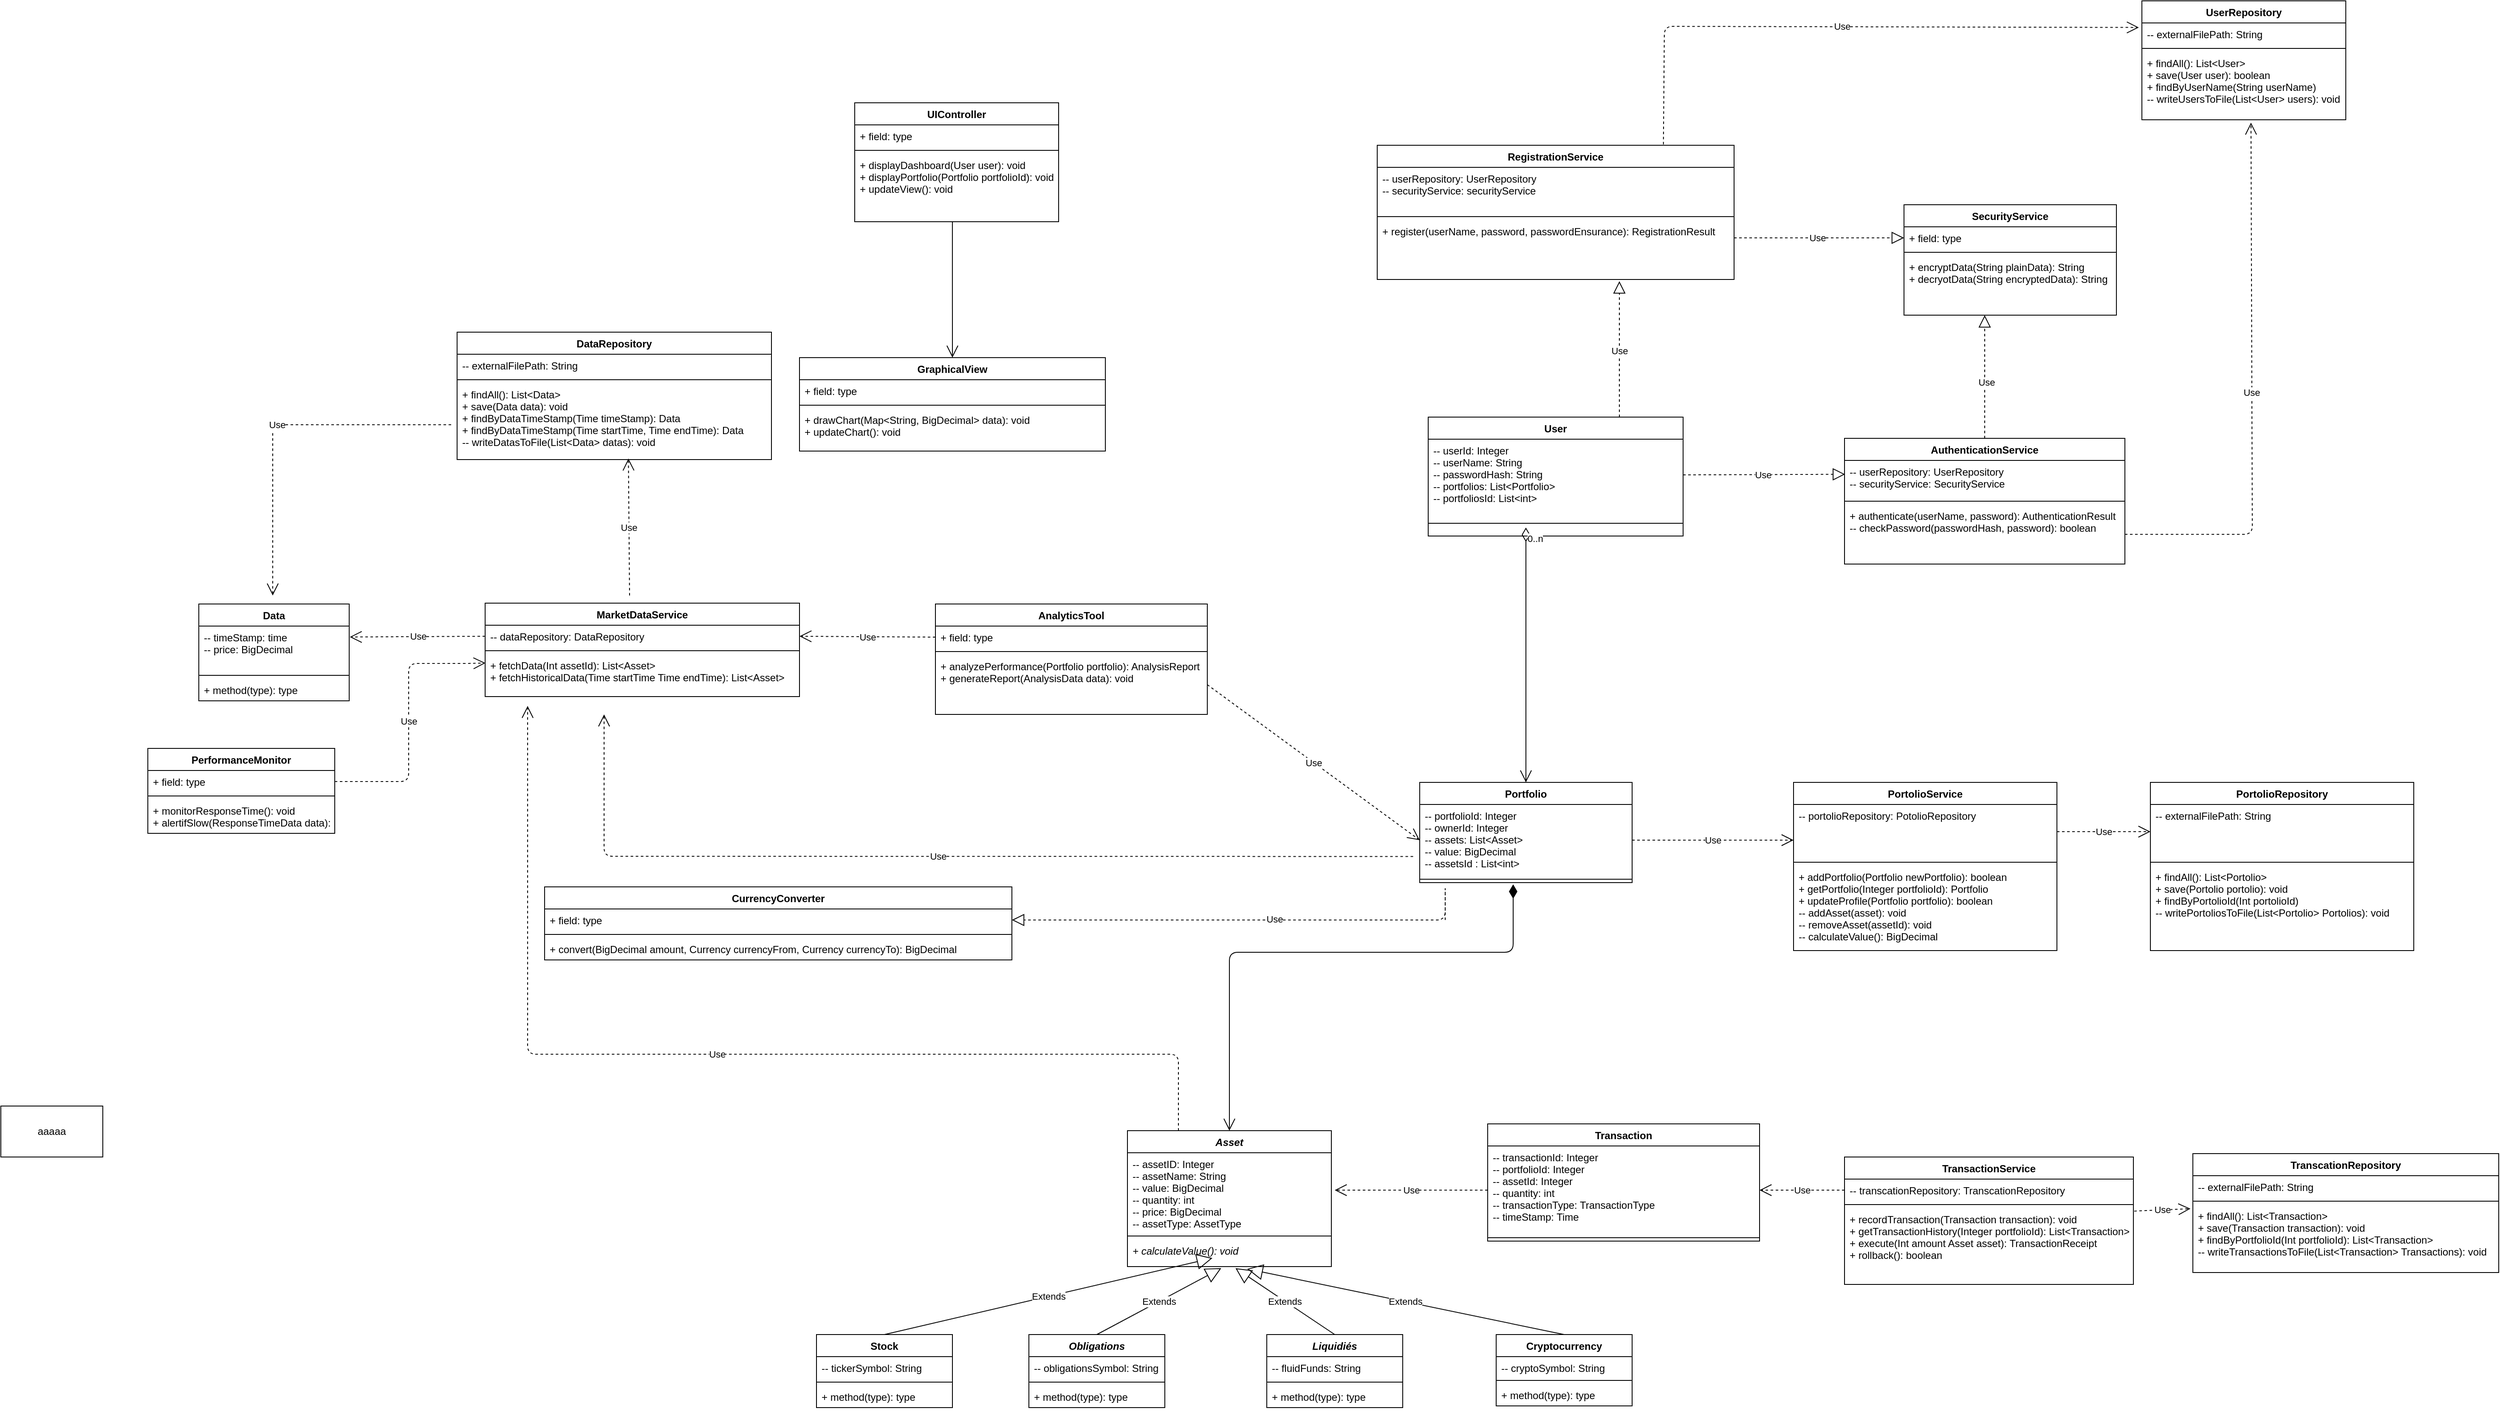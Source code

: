 <mxfile version="22.1.9" type="github">
  <diagram id="XXtBx8HBpYeub70mTe9K" name="第 1 页">
    <mxGraphModel dx="3120" dy="2158" grid="1" gridSize="10" guides="1" tooltips="1" connect="1" arrows="1" fold="1" page="1" pageScale="1" pageWidth="827" pageHeight="1169" math="0" shadow="0">
      <root>
        <mxCell id="0" />
        <mxCell id="1" parent="0" />
        <mxCell id="2" value="Asset" style="swimlane;fontStyle=3;align=center;verticalAlign=top;childLayout=stackLayout;horizontal=1;startSize=26;horizontalStack=0;resizeParent=1;resizeParentMax=0;resizeLast=0;collapsible=1;marginBottom=0;" parent="1" vertex="1">
          <mxGeometry x="106" y="310" width="240" height="160" as="geometry" />
        </mxCell>
        <mxCell id="3" value="-- assetID: Integer&#xa;-- assetName: String&#xa;-- value: BigDecimal&#xa;-- quantity: int&#xa;-- price: BigDecimal&#xa;-- assetType: AssetType" style="text;strokeColor=none;fillColor=none;align=left;verticalAlign=top;spacingLeft=4;spacingRight=4;overflow=hidden;rotatable=0;points=[[0,0.5],[1,0.5]];portConstraint=eastwest;" parent="2" vertex="1">
          <mxGeometry y="26" width="240" height="94" as="geometry" />
        </mxCell>
        <mxCell id="4" value="" style="line;strokeWidth=1;fillColor=none;align=left;verticalAlign=middle;spacingTop=-1;spacingLeft=3;spacingRight=3;rotatable=0;labelPosition=right;points=[];portConstraint=eastwest;strokeColor=inherit;" parent="2" vertex="1">
          <mxGeometry y="120" width="240" height="8" as="geometry" />
        </mxCell>
        <mxCell id="5" value="+ calculateValue(): void&#xa;" style="text;strokeColor=none;fillColor=none;align=left;verticalAlign=top;spacingLeft=4;spacingRight=4;overflow=hidden;rotatable=0;points=[[0,0.5],[1,0.5]];portConstraint=eastwest;fontStyle=2" parent="2" vertex="1">
          <mxGeometry y="128" width="240" height="32" as="geometry" />
        </mxCell>
        <mxCell id="6" value="User" style="swimlane;fontStyle=1;align=center;verticalAlign=top;childLayout=stackLayout;horizontal=1;startSize=26;horizontalStack=0;resizeParent=1;resizeParentMax=0;resizeLast=0;collapsible=1;marginBottom=0;" parent="1" vertex="1">
          <mxGeometry x="460" y="-530" width="300" height="140" as="geometry" />
        </mxCell>
        <mxCell id="7" value="-- userId: Integer&#xa;-- userName: String&#xa;-- passwordHash: String&#xa;-- portfolios: List&lt;Portfolio&gt;&#xa;-- portfoliosId: List&lt;int&gt;" style="text;strokeColor=none;fillColor=none;align=left;verticalAlign=top;spacingLeft=4;spacingRight=4;overflow=hidden;rotatable=0;points=[[0,0.5],[1,0.5]];portConstraint=eastwest;" parent="6" vertex="1">
          <mxGeometry y="26" width="300" height="84" as="geometry" />
        </mxCell>
        <mxCell id="8" value="" style="line;strokeWidth=1;fillColor=none;align=left;verticalAlign=middle;spacingTop=-1;spacingLeft=3;spacingRight=3;rotatable=0;labelPosition=right;points=[];portConstraint=eastwest;strokeColor=inherit;" parent="6" vertex="1">
          <mxGeometry y="110" width="300" height="30" as="geometry" />
        </mxCell>
        <mxCell id="10" value="AuthenticationService" style="swimlane;fontStyle=1;align=center;verticalAlign=top;childLayout=stackLayout;horizontal=1;startSize=26;horizontalStack=0;resizeParent=1;resizeParentMax=0;resizeLast=0;collapsible=1;marginBottom=0;" parent="1" vertex="1">
          <mxGeometry x="950" y="-505" width="330" height="148" as="geometry" />
        </mxCell>
        <mxCell id="11" value="-- userRepository: UserRepository&#xa;-- securityService: SecurityService" style="text;strokeColor=none;fillColor=none;align=left;verticalAlign=top;spacingLeft=4;spacingRight=4;overflow=hidden;rotatable=0;points=[[0,0.5],[1,0.5]];portConstraint=eastwest;" parent="10" vertex="1">
          <mxGeometry y="26" width="330" height="44" as="geometry" />
        </mxCell>
        <mxCell id="12" value="" style="line;strokeWidth=1;fillColor=none;align=left;verticalAlign=middle;spacingTop=-1;spacingLeft=3;spacingRight=3;rotatable=0;labelPosition=right;points=[];portConstraint=eastwest;strokeColor=inherit;" parent="10" vertex="1">
          <mxGeometry y="70" width="330" height="8" as="geometry" />
        </mxCell>
        <mxCell id="13" value="+ authenticate(userName, password): AuthenticationResult&#xa;-- checkPassword(passwordHash, password): boolean" style="text;strokeColor=none;fillColor=none;align=left;verticalAlign=top;spacingLeft=4;spacingRight=4;overflow=hidden;rotatable=0;points=[[0,0.5],[1,0.5]];portConstraint=eastwest;" parent="10" vertex="1">
          <mxGeometry y="78" width="330" height="70" as="geometry" />
        </mxCell>
        <mxCell id="14" value="Portfolio" style="swimlane;fontStyle=1;align=center;verticalAlign=top;childLayout=stackLayout;horizontal=1;startSize=26;horizontalStack=0;resizeParent=1;resizeParentMax=0;resizeLast=0;collapsible=1;marginBottom=0;" parent="1" vertex="1">
          <mxGeometry x="450" y="-100" width="250" height="118" as="geometry" />
        </mxCell>
        <mxCell id="15" value="-- portfolioId: Integer&#xa;-- ownerId: Integer&#xa;-- assets: List&lt;Asset&gt;&#xa;-- value: BigDecimal&#xa;-- assetsId : List&lt;int&gt;" style="text;strokeColor=none;fillColor=none;align=left;verticalAlign=top;spacingLeft=4;spacingRight=4;overflow=hidden;rotatable=0;points=[[0,0.5],[1,0.5]];portConstraint=eastwest;" parent="14" vertex="1">
          <mxGeometry y="26" width="250" height="84" as="geometry" />
        </mxCell>
        <mxCell id="16" value="" style="line;strokeWidth=1;fillColor=none;align=left;verticalAlign=middle;spacingTop=-1;spacingLeft=3;spacingRight=3;rotatable=0;labelPosition=right;points=[];portConstraint=eastwest;strokeColor=inherit;" parent="14" vertex="1">
          <mxGeometry y="110" width="250" height="8" as="geometry" />
        </mxCell>
        <mxCell id="26" value="DataRepository" style="swimlane;fontStyle=1;align=center;verticalAlign=top;childLayout=stackLayout;horizontal=1;startSize=26;horizontalStack=0;resizeParent=1;resizeParentMax=0;resizeLast=0;collapsible=1;marginBottom=0;" parent="1" vertex="1">
          <mxGeometry x="-683" y="-630" width="370" height="150" as="geometry" />
        </mxCell>
        <mxCell id="27" value="-- externalFilePath: String" style="text;strokeColor=none;fillColor=none;align=left;verticalAlign=top;spacingLeft=4;spacingRight=4;overflow=hidden;rotatable=0;points=[[0,0.5],[1,0.5]];portConstraint=eastwest;" parent="26" vertex="1">
          <mxGeometry y="26" width="370" height="26" as="geometry" />
        </mxCell>
        <mxCell id="28" value="" style="line;strokeWidth=1;fillColor=none;align=left;verticalAlign=middle;spacingTop=-1;spacingLeft=3;spacingRight=3;rotatable=0;labelPosition=right;points=[];portConstraint=eastwest;strokeColor=inherit;" parent="26" vertex="1">
          <mxGeometry y="52" width="370" height="8" as="geometry" />
        </mxCell>
        <mxCell id="29" value="+ findAll(): List&lt;Data&gt;&#xa;+ save(Data data): void&#xa;+ findByDataTimeStamp(Time timeStamp): Data&#xa;+ findByDataTimeStamp(Time startTime, Time endTime): Data&#xa;-- writeDatasToFile(List&lt;Data&gt; datas): void" style="text;strokeColor=none;fillColor=none;align=left;verticalAlign=top;spacingLeft=4;spacingRight=4;overflow=hidden;rotatable=0;points=[[0,0.5],[1,0.5]];portConstraint=eastwest;" parent="26" vertex="1">
          <mxGeometry y="60" width="370" height="90" as="geometry" />
        </mxCell>
        <mxCell id="30" value="UIController" style="swimlane;fontStyle=1;align=center;verticalAlign=top;childLayout=stackLayout;horizontal=1;startSize=26;horizontalStack=0;resizeParent=1;resizeParentMax=0;resizeLast=0;collapsible=1;marginBottom=0;" parent="1" vertex="1">
          <mxGeometry x="-215" y="-900" width="240" height="140" as="geometry" />
        </mxCell>
        <mxCell id="31" value="+ field: type" style="text;strokeColor=none;fillColor=none;align=left;verticalAlign=top;spacingLeft=4;spacingRight=4;overflow=hidden;rotatable=0;points=[[0,0.5],[1,0.5]];portConstraint=eastwest;" parent="30" vertex="1">
          <mxGeometry y="26" width="240" height="26" as="geometry" />
        </mxCell>
        <mxCell id="32" value="" style="line;strokeWidth=1;fillColor=none;align=left;verticalAlign=middle;spacingTop=-1;spacingLeft=3;spacingRight=3;rotatable=0;labelPosition=right;points=[];portConstraint=eastwest;strokeColor=inherit;" parent="30" vertex="1">
          <mxGeometry y="52" width="240" height="8" as="geometry" />
        </mxCell>
        <mxCell id="33" value="+ displayDashboard(User user): void&#xa;+ displayPortfolio(Portfolio portfolioId): void&#xa;+ updateView(): void&#xa;&#xa;" style="text;strokeColor=none;fillColor=none;align=left;verticalAlign=top;spacingLeft=4;spacingRight=4;overflow=hidden;rotatable=0;points=[[0,0.5],[1,0.5]];portConstraint=eastwest;" parent="30" vertex="1">
          <mxGeometry y="60" width="240" height="80" as="geometry" />
        </mxCell>
        <mxCell id="34" value="GraphicalView" style="swimlane;fontStyle=1;align=center;verticalAlign=top;childLayout=stackLayout;horizontal=1;startSize=26;horizontalStack=0;resizeParent=1;resizeParentMax=0;resizeLast=0;collapsible=1;marginBottom=0;" parent="1" vertex="1">
          <mxGeometry x="-280" y="-600" width="360" height="110" as="geometry" />
        </mxCell>
        <mxCell id="35" value="+ field: type" style="text;strokeColor=none;fillColor=none;align=left;verticalAlign=top;spacingLeft=4;spacingRight=4;overflow=hidden;rotatable=0;points=[[0,0.5],[1,0.5]];portConstraint=eastwest;" parent="34" vertex="1">
          <mxGeometry y="26" width="360" height="26" as="geometry" />
        </mxCell>
        <mxCell id="36" value="" style="line;strokeWidth=1;fillColor=none;align=left;verticalAlign=middle;spacingTop=-1;spacingLeft=3;spacingRight=3;rotatable=0;labelPosition=right;points=[];portConstraint=eastwest;strokeColor=inherit;" parent="34" vertex="1">
          <mxGeometry y="52" width="360" height="8" as="geometry" />
        </mxCell>
        <mxCell id="37" value="+ drawChart(Map&lt;String, BigDecimal&gt; data): void&#xa;+ updateChart(): void" style="text;strokeColor=none;fillColor=none;align=left;verticalAlign=top;spacingLeft=4;spacingRight=4;overflow=hidden;rotatable=0;points=[[0,0.5],[1,0.5]];portConstraint=eastwest;" parent="34" vertex="1">
          <mxGeometry y="60" width="360" height="50" as="geometry" />
        </mxCell>
        <mxCell id="38" value="PerformanceMonitor" style="swimlane;fontStyle=1;align=center;verticalAlign=top;childLayout=stackLayout;horizontal=1;startSize=26;horizontalStack=0;resizeParent=1;resizeParentMax=0;resizeLast=0;collapsible=1;marginBottom=0;" parent="1" vertex="1">
          <mxGeometry x="-1047" y="-140" width="220" height="100" as="geometry" />
        </mxCell>
        <mxCell id="39" value="+ field: type" style="text;strokeColor=none;fillColor=none;align=left;verticalAlign=top;spacingLeft=4;spacingRight=4;overflow=hidden;rotatable=0;points=[[0,0.5],[1,0.5]];portConstraint=eastwest;" parent="38" vertex="1">
          <mxGeometry y="26" width="220" height="26" as="geometry" />
        </mxCell>
        <mxCell id="40" value="" style="line;strokeWidth=1;fillColor=none;align=left;verticalAlign=middle;spacingTop=-1;spacingLeft=3;spacingRight=3;rotatable=0;labelPosition=right;points=[];portConstraint=eastwest;strokeColor=inherit;" parent="38" vertex="1">
          <mxGeometry y="52" width="220" height="8" as="geometry" />
        </mxCell>
        <mxCell id="41" value="+ monitorResponseTime(): void&#xa;+ alertifSlow(ResponseTimeData data): void" style="text;strokeColor=none;fillColor=none;align=left;verticalAlign=top;spacingLeft=4;spacingRight=4;overflow=hidden;rotatable=0;points=[[0,0.5],[1,0.5]];portConstraint=eastwest;" parent="38" vertex="1">
          <mxGeometry y="60" width="220" height="40" as="geometry" />
        </mxCell>
        <mxCell id="46" value="AnalyticsTool" style="swimlane;fontStyle=1;align=center;verticalAlign=top;childLayout=stackLayout;horizontal=1;startSize=26;horizontalStack=0;resizeParent=1;resizeParentMax=0;resizeLast=0;collapsible=1;marginBottom=0;" parent="1" vertex="1">
          <mxGeometry x="-120" y="-310" width="320" height="130" as="geometry" />
        </mxCell>
        <mxCell id="47" value="+ field: type" style="text;strokeColor=none;fillColor=none;align=left;verticalAlign=top;spacingLeft=4;spacingRight=4;overflow=hidden;rotatable=0;points=[[0,0.5],[1,0.5]];portConstraint=eastwest;" parent="46" vertex="1">
          <mxGeometry y="26" width="320" height="26" as="geometry" />
        </mxCell>
        <mxCell id="48" value="" style="line;strokeWidth=1;fillColor=none;align=left;verticalAlign=middle;spacingTop=-1;spacingLeft=3;spacingRight=3;rotatable=0;labelPosition=right;points=[];portConstraint=eastwest;strokeColor=inherit;" parent="46" vertex="1">
          <mxGeometry y="52" width="320" height="8" as="geometry" />
        </mxCell>
        <mxCell id="49" value="+ analyzePerformance(Portfolio portfolio): AnalysisReport&#xa;+ generateReport(AnalysisData data): void" style="text;strokeColor=none;fillColor=none;align=left;verticalAlign=top;spacingLeft=4;spacingRight=4;overflow=hidden;rotatable=0;points=[[0,0.5],[1,0.5]];portConstraint=eastwest;" parent="46" vertex="1">
          <mxGeometry y="60" width="320" height="70" as="geometry" />
        </mxCell>
        <mxCell id="50" value="Transaction" style="swimlane;fontStyle=1;align=center;verticalAlign=top;childLayout=stackLayout;horizontal=1;startSize=26;horizontalStack=0;resizeParent=1;resizeParentMax=0;resizeLast=0;collapsible=1;marginBottom=0;" parent="1" vertex="1">
          <mxGeometry x="530" y="302" width="320" height="138" as="geometry" />
        </mxCell>
        <mxCell id="51" value="-- transactionId: Integer&#xa;-- portfolioId: Integer&#xa;-- assetId: Integer&#xa;-- quantity: int&#xa;-- transactionType: TransactionType&#xa;-- timeStamp: Time" style="text;strokeColor=none;fillColor=none;align=left;verticalAlign=top;spacingLeft=4;spacingRight=4;overflow=hidden;rotatable=0;points=[[0,0.5],[1,0.5]];portConstraint=eastwest;" parent="50" vertex="1">
          <mxGeometry y="26" width="320" height="104" as="geometry" />
        </mxCell>
        <mxCell id="52" value="" style="line;strokeWidth=1;fillColor=none;align=left;verticalAlign=middle;spacingTop=-1;spacingLeft=3;spacingRight=3;rotatable=0;labelPosition=right;points=[];portConstraint=eastwest;strokeColor=inherit;" parent="50" vertex="1">
          <mxGeometry y="130" width="320" height="8" as="geometry" />
        </mxCell>
        <mxCell id="54" value="TransactionService" style="swimlane;fontStyle=1;align=center;verticalAlign=top;childLayout=stackLayout;horizontal=1;startSize=26;horizontalStack=0;resizeParent=1;resizeParentMax=0;resizeLast=0;collapsible=1;marginBottom=0;" parent="1" vertex="1">
          <mxGeometry x="950" y="341" width="340" height="150" as="geometry" />
        </mxCell>
        <mxCell id="55" value="-- transcationRepository: TranscationRepository" style="text;strokeColor=none;fillColor=none;align=left;verticalAlign=top;spacingLeft=4;spacingRight=4;overflow=hidden;rotatable=0;points=[[0,0.5],[1,0.5]];portConstraint=eastwest;" parent="54" vertex="1">
          <mxGeometry y="26" width="340" height="26" as="geometry" />
        </mxCell>
        <mxCell id="56" value="" style="line;strokeWidth=1;fillColor=none;align=left;verticalAlign=middle;spacingTop=-1;spacingLeft=3;spacingRight=3;rotatable=0;labelPosition=right;points=[];portConstraint=eastwest;strokeColor=inherit;" parent="54" vertex="1">
          <mxGeometry y="52" width="340" height="8" as="geometry" />
        </mxCell>
        <mxCell id="57" value="+ recordTransaction(Transaction transaction): void&#xa;+ getTransactionHistory(Integer portfolioId): List&lt;Transaction&gt;&#xa;+ execute(Int amount Asset asset): TransactionReceipt&#xa;+ rollback(): boolean" style="text;strokeColor=none;fillColor=none;align=left;verticalAlign=top;spacingLeft=4;spacingRight=4;overflow=hidden;rotatable=0;points=[[0,0.5],[1,0.5]];portConstraint=eastwest;" parent="54" vertex="1">
          <mxGeometry y="60" width="340" height="90" as="geometry" />
        </mxCell>
        <mxCell id="58" value="CurrencyConverter" style="swimlane;fontStyle=1;align=center;verticalAlign=top;childLayout=stackLayout;horizontal=1;startSize=26;horizontalStack=0;resizeParent=1;resizeParentMax=0;resizeLast=0;collapsible=1;marginBottom=0;" parent="1" vertex="1">
          <mxGeometry x="-580" y="23" width="550" height="86" as="geometry" />
        </mxCell>
        <mxCell id="59" value="+ field: type" style="text;strokeColor=none;fillColor=none;align=left;verticalAlign=top;spacingLeft=4;spacingRight=4;overflow=hidden;rotatable=0;points=[[0,0.5],[1,0.5]];portConstraint=eastwest;" parent="58" vertex="1">
          <mxGeometry y="26" width="550" height="26" as="geometry" />
        </mxCell>
        <mxCell id="60" value="" style="line;strokeWidth=1;fillColor=none;align=left;verticalAlign=middle;spacingTop=-1;spacingLeft=3;spacingRight=3;rotatable=0;labelPosition=right;points=[];portConstraint=eastwest;strokeColor=inherit;" parent="58" vertex="1">
          <mxGeometry y="52" width="550" height="8" as="geometry" />
        </mxCell>
        <mxCell id="61" value="+ convert(BigDecimal amount, Currency currencyFrom, Currency currencyTo): BigDecimal" style="text;strokeColor=none;fillColor=none;align=left;verticalAlign=top;spacingLeft=4;spacingRight=4;overflow=hidden;rotatable=0;points=[[0,0.5],[1,0.5]];portConstraint=eastwest;" parent="58" vertex="1">
          <mxGeometry y="60" width="550" height="26" as="geometry" />
        </mxCell>
        <mxCell id="63" value="Stock" style="swimlane;fontStyle=1;align=center;verticalAlign=top;childLayout=stackLayout;horizontal=1;startSize=26;horizontalStack=0;resizeParent=1;resizeParentMax=0;resizeLast=0;collapsible=1;marginBottom=0;" parent="1" vertex="1">
          <mxGeometry x="-260" y="550" width="160" height="86" as="geometry" />
        </mxCell>
        <mxCell id="64" value="-- tickerSymbol: String" style="text;strokeColor=none;fillColor=none;align=left;verticalAlign=top;spacingLeft=4;spacingRight=4;overflow=hidden;rotatable=0;points=[[0,0.5],[1,0.5]];portConstraint=eastwest;" parent="63" vertex="1">
          <mxGeometry y="26" width="160" height="26" as="geometry" />
        </mxCell>
        <mxCell id="65" value="" style="line;strokeWidth=1;fillColor=none;align=left;verticalAlign=middle;spacingTop=-1;spacingLeft=3;spacingRight=3;rotatable=0;labelPosition=right;points=[];portConstraint=eastwest;strokeColor=inherit;" parent="63" vertex="1">
          <mxGeometry y="52" width="160" height="8" as="geometry" />
        </mxCell>
        <mxCell id="66" value="+ method(type): type" style="text;strokeColor=none;fillColor=none;align=left;verticalAlign=top;spacingLeft=4;spacingRight=4;overflow=hidden;rotatable=0;points=[[0,0.5],[1,0.5]];portConstraint=eastwest;" parent="63" vertex="1">
          <mxGeometry y="60" width="160" height="26" as="geometry" />
        </mxCell>
        <mxCell id="68" value="Cryptocurrency" style="swimlane;fontStyle=1;align=center;verticalAlign=top;childLayout=stackLayout;horizontal=1;startSize=26;horizontalStack=0;resizeParent=1;resizeParentMax=0;resizeLast=0;collapsible=1;marginBottom=0;" parent="1" vertex="1">
          <mxGeometry x="540" y="550" width="160" height="84" as="geometry" />
        </mxCell>
        <mxCell id="69" value="-- cryptoSymbol: String" style="text;strokeColor=none;fillColor=none;align=left;verticalAlign=top;spacingLeft=4;spacingRight=4;overflow=hidden;rotatable=0;points=[[0,0.5],[1,0.5]];portConstraint=eastwest;" parent="68" vertex="1">
          <mxGeometry y="26" width="160" height="24" as="geometry" />
        </mxCell>
        <mxCell id="70" value="" style="line;strokeWidth=1;fillColor=none;align=left;verticalAlign=middle;spacingTop=-1;spacingLeft=3;spacingRight=3;rotatable=0;labelPosition=right;points=[];portConstraint=eastwest;strokeColor=inherit;" parent="68" vertex="1">
          <mxGeometry y="50" width="160" height="8" as="geometry" />
        </mxCell>
        <mxCell id="71" value="+ method(type): type" style="text;strokeColor=none;fillColor=none;align=left;verticalAlign=top;spacingLeft=4;spacingRight=4;overflow=hidden;rotatable=0;points=[[0,0.5],[1,0.5]];portConstraint=eastwest;" parent="68" vertex="1">
          <mxGeometry y="58" width="160" height="26" as="geometry" />
        </mxCell>
        <mxCell id="73" value="MarketDataService" style="swimlane;fontStyle=1;align=center;verticalAlign=top;childLayout=stackLayout;horizontal=1;startSize=26;horizontalStack=0;resizeParent=1;resizeParentMax=0;resizeLast=0;collapsible=1;marginBottom=0;" parent="1" vertex="1">
          <mxGeometry x="-650" y="-311" width="370" height="110" as="geometry" />
        </mxCell>
        <mxCell id="74" value="-- dataRepository: DataRepository" style="text;strokeColor=none;fillColor=none;align=left;verticalAlign=top;spacingLeft=4;spacingRight=4;overflow=hidden;rotatable=0;points=[[0,0.5],[1,0.5]];portConstraint=eastwest;" parent="73" vertex="1">
          <mxGeometry y="26" width="370" height="26" as="geometry" />
        </mxCell>
        <mxCell id="75" value="" style="line;strokeWidth=1;fillColor=none;align=left;verticalAlign=middle;spacingTop=-1;spacingLeft=3;spacingRight=3;rotatable=0;labelPosition=right;points=[];portConstraint=eastwest;strokeColor=inherit;" parent="73" vertex="1">
          <mxGeometry y="52" width="370" height="8" as="geometry" />
        </mxCell>
        <mxCell id="76" value="+ fetchData(Int assetId): List&lt;Asset&gt;&#xa;+ fetchHistoricalData(Time startTime Time endTime): List&lt;Asset&gt;" style="text;strokeColor=none;fillColor=none;align=left;verticalAlign=top;spacingLeft=4;spacingRight=4;overflow=hidden;rotatable=0;points=[[0,0.5],[1,0.5]];portConstraint=eastwest;" parent="73" vertex="1">
          <mxGeometry y="60" width="370" height="50" as="geometry" />
        </mxCell>
        <mxCell id="77" value="Extends" style="endArrow=block;endSize=16;endFill=0;html=1;exitX=0.5;exitY=0;exitDx=0;exitDy=0;entryX=0.587;entryY=1.085;entryDx=0;entryDy=0;entryPerimeter=0;" parent="1" source="68" target="5" edge="1">
          <mxGeometry width="160" relative="1" as="geometry">
            <mxPoint x="456" y="480" as="sourcePoint" />
            <mxPoint x="236" y="540" as="targetPoint" />
          </mxGeometry>
        </mxCell>
        <mxCell id="78" value="Extends" style="endArrow=block;endSize=16;endFill=0;html=1;exitX=0.5;exitY=0;exitDx=0;exitDy=0;" parent="1" source="63" edge="1">
          <mxGeometry width="160" relative="1" as="geometry">
            <mxPoint x="176" y="550" as="sourcePoint" />
            <mxPoint x="206" y="460" as="targetPoint" />
          </mxGeometry>
        </mxCell>
        <mxCell id="85" value="" style="endArrow=block;dashed=1;endFill=0;endSize=12;html=1;exitX=1;exitY=0.5;exitDx=0;exitDy=0;entryX=0.002;entryY=0.371;entryDx=0;entryDy=0;entryPerimeter=0;" parent="1" source="7" target="11" edge="1">
          <mxGeometry width="160" relative="1" as="geometry">
            <mxPoint x="1170" y="-200" as="sourcePoint" />
            <mxPoint x="1330" y="-200" as="targetPoint" />
          </mxGeometry>
        </mxCell>
        <mxCell id="111" value="Use" style="edgeLabel;html=1;align=center;verticalAlign=middle;resizable=0;points=[];" parent="85" vertex="1" connectable="0">
          <mxGeometry x="-0.019" relative="1" as="geometry">
            <mxPoint as="offset" />
          </mxGeometry>
        </mxCell>
        <mxCell id="87" value="" style="endArrow=open;endFill=1;endSize=12;html=1;exitX=0.479;exitY=0.994;exitDx=0;exitDy=0;exitPerimeter=0;entryX=0.5;entryY=0;entryDx=0;entryDy=0;" parent="1" source="33" target="34" edge="1">
          <mxGeometry width="160" relative="1" as="geometry">
            <mxPoint x="-135" y="-840" as="sourcePoint" />
            <mxPoint x="25" y="-840" as="targetPoint" />
          </mxGeometry>
        </mxCell>
        <mxCell id="95" value="" style="endArrow=open;html=1;endSize=12;startArrow=diamondThin;startSize=14;startFill=0;edgeStyle=orthogonalEdgeStyle;entryX=0.5;entryY=0;entryDx=0;entryDy=0;" parent="1" target="14" edge="1">
          <mxGeometry relative="1" as="geometry">
            <mxPoint x="575" y="-400" as="sourcePoint" />
            <mxPoint x="550" y="-110" as="targetPoint" />
            <Array as="points">
              <mxPoint x="575" y="-320" />
              <mxPoint x="575" y="-320" />
            </Array>
          </mxGeometry>
        </mxCell>
        <mxCell id="96" value="0..n" style="edgeLabel;resizable=0;html=1;align=left;verticalAlign=top;" parent="95" connectable="0" vertex="1">
          <mxGeometry x="-1" relative="1" as="geometry" />
        </mxCell>
        <mxCell id="98" value="Use" style="endArrow=open;endSize=12;dashed=1;html=1;exitX=1;exitY=0.5;exitDx=0;exitDy=0;entryX=0;entryY=0.5;entryDx=0;entryDy=0;" parent="1" source="49" target="15" edge="1">
          <mxGeometry width="160" relative="1" as="geometry">
            <mxPoint x="210" y="-140" as="sourcePoint" />
            <mxPoint x="370" y="-140" as="targetPoint" />
          </mxGeometry>
        </mxCell>
        <mxCell id="102" value="" style="endArrow=open;html=1;endSize=12;startArrow=diamondThin;startSize=14;startFill=1;edgeStyle=orthogonalEdgeStyle;align=left;verticalAlign=bottom;entryX=0.5;entryY=0;entryDx=0;entryDy=0;" parent="1" target="2" edge="1">
          <mxGeometry x="-1" y="3" relative="1" as="geometry">
            <mxPoint x="560" y="20" as="sourcePoint" />
            <mxPoint x="360" y="310" as="targetPoint" />
            <Array as="points">
              <mxPoint x="226" y="100" />
            </Array>
          </mxGeometry>
        </mxCell>
        <mxCell id="105" value="Use" style="endArrow=open;endSize=12;dashed=1;html=1;exitX=0;exitY=0.5;exitDx=0;exitDy=0;entryX=1;entryY=0.5;entryDx=0;entryDy=0;" parent="1" source="47" target="74" edge="1">
          <mxGeometry width="160" relative="1" as="geometry">
            <mxPoint x="-420" y="-250" as="sourcePoint" />
            <mxPoint x="-260" y="-250" as="targetPoint" />
          </mxGeometry>
        </mxCell>
        <mxCell id="112" value="Use" style="endArrow=open;endSize=12;dashed=1;html=1;entryX=0.545;entryY=0.986;entryDx=0;entryDy=0;entryPerimeter=0;" parent="1" target="29" edge="1">
          <mxGeometry width="160" relative="1" as="geometry">
            <mxPoint x="-480" y="-320" as="sourcePoint" />
            <mxPoint x="-440" y="-430" as="targetPoint" />
          </mxGeometry>
        </mxCell>
        <mxCell id="92" value="" style="endArrow=block;dashed=1;endFill=0;endSize=12;html=1;entryX=1;entryY=0.5;entryDx=0;entryDy=0;" parent="1" target="59" edge="1">
          <mxGeometry width="160" relative="1" as="geometry">
            <mxPoint x="480" y="62" as="sourcePoint" />
            <mxPoint x="210" y="220" as="targetPoint" />
            <Array as="points">
              <mxPoint x="480" y="20" />
              <mxPoint x="480" y="62" />
            </Array>
          </mxGeometry>
        </mxCell>
        <mxCell id="99" value="Use&lt;br&gt;" style="edgeLabel;html=1;align=center;verticalAlign=middle;resizable=0;points=[];" parent="92" vertex="1" connectable="0">
          <mxGeometry x="-0.041" y="-1" relative="1" as="geometry">
            <mxPoint as="offset" />
          </mxGeometry>
        </mxCell>
        <mxCell id="110" value="Use" style="endArrow=open;endSize=12;dashed=1;html=1;exitX=0;exitY=0.5;exitDx=0;exitDy=0;entryX=1;entryY=0.5;entryDx=0;entryDy=0;" parent="1" source="55" target="51" edge="1">
          <mxGeometry width="160" relative="1" as="geometry">
            <mxPoint x="630" y="390" as="sourcePoint" />
            <mxPoint x="356.0" y="388.0" as="targetPoint" />
          </mxGeometry>
        </mxCell>
        <mxCell id="113" value="SecurityService" style="swimlane;fontStyle=1;align=center;verticalAlign=top;childLayout=stackLayout;horizontal=1;startSize=26;horizontalStack=0;resizeParent=1;resizeParentMax=0;resizeLast=0;collapsible=1;marginBottom=0;" parent="1" vertex="1">
          <mxGeometry x="1020" y="-780" width="250" height="130" as="geometry" />
        </mxCell>
        <mxCell id="114" value="+ field: type" style="text;strokeColor=none;fillColor=none;align=left;verticalAlign=top;spacingLeft=4;spacingRight=4;overflow=hidden;rotatable=0;points=[[0,0.5],[1,0.5]];portConstraint=eastwest;" parent="113" vertex="1">
          <mxGeometry y="26" width="250" height="26" as="geometry" />
        </mxCell>
        <mxCell id="115" value="" style="line;strokeWidth=1;fillColor=none;align=left;verticalAlign=middle;spacingTop=-1;spacingLeft=3;spacingRight=3;rotatable=0;labelPosition=right;points=[];portConstraint=eastwest;strokeColor=inherit;" parent="113" vertex="1">
          <mxGeometry y="52" width="250" height="8" as="geometry" />
        </mxCell>
        <mxCell id="116" value="+ encryptData(String plainData): String&#xa;+ decryotData(String encryptedData): String" style="text;strokeColor=none;fillColor=none;align=left;verticalAlign=top;spacingLeft=4;spacingRight=4;overflow=hidden;rotatable=0;points=[[0,0.5],[1,0.5]];portConstraint=eastwest;" parent="113" vertex="1">
          <mxGeometry y="60" width="250" height="70" as="geometry" />
        </mxCell>
        <mxCell id="117" value="" style="endArrow=block;dashed=1;endFill=0;endSize=12;html=1;exitX=0.5;exitY=0;exitDx=0;exitDy=0;" parent="1" source="10" edge="1">
          <mxGeometry width="160" relative="1" as="geometry">
            <mxPoint x="1397.9" y="-703.71" as="sourcePoint" />
            <mxPoint x="1115" y="-650" as="targetPoint" />
          </mxGeometry>
        </mxCell>
        <mxCell id="118" value="Use" style="edgeLabel;html=1;align=center;verticalAlign=middle;resizable=0;points=[];" parent="117" vertex="1" connectable="0">
          <mxGeometry x="-0.082" y="-3" relative="1" as="geometry">
            <mxPoint x="-1" as="offset" />
          </mxGeometry>
        </mxCell>
        <mxCell id="119" value="" style="endArrow=block;dashed=1;endFill=0;endSize=12;html=1;exitX=0.75;exitY=0;exitDx=0;exitDy=0;" parent="1" source="6" edge="1">
          <mxGeometry width="160" relative="1" as="geometry">
            <mxPoint x="770" y="-457" as="sourcePoint" />
            <mxPoint x="685" y="-690" as="targetPoint" />
          </mxGeometry>
        </mxCell>
        <mxCell id="120" value="Use" style="edgeLabel;html=1;align=center;verticalAlign=middle;resizable=0;points=[];" parent="119" vertex="1" connectable="0">
          <mxGeometry x="-0.019" relative="1" as="geometry">
            <mxPoint as="offset" />
          </mxGeometry>
        </mxCell>
        <mxCell id="121" value="RegistrationService" style="swimlane;fontStyle=1;align=center;verticalAlign=top;childLayout=stackLayout;horizontal=1;startSize=26;horizontalStack=0;resizeParent=1;resizeParentMax=0;resizeLast=0;collapsible=1;marginBottom=0;" parent="1" vertex="1">
          <mxGeometry x="400" y="-850" width="420" height="158" as="geometry" />
        </mxCell>
        <mxCell id="122" value="-- userRepository: UserRepository&#xa;-- securityService: securityService" style="text;strokeColor=none;fillColor=none;align=left;verticalAlign=top;spacingLeft=4;spacingRight=4;overflow=hidden;rotatable=0;points=[[0,0.5],[1,0.5]];portConstraint=eastwest;" parent="121" vertex="1">
          <mxGeometry y="26" width="420" height="54" as="geometry" />
        </mxCell>
        <mxCell id="123" value="" style="line;strokeWidth=1;fillColor=none;align=left;verticalAlign=middle;spacingTop=-1;spacingLeft=3;spacingRight=3;rotatable=0;labelPosition=right;points=[];portConstraint=eastwest;strokeColor=inherit;" parent="121" vertex="1">
          <mxGeometry y="80" width="420" height="8" as="geometry" />
        </mxCell>
        <mxCell id="124" value="+ register(userName, password, passwordEnsurance): RegistrationResult" style="text;strokeColor=none;fillColor=none;align=left;verticalAlign=top;spacingLeft=4;spacingRight=4;overflow=hidden;rotatable=0;points=[[0,0.5],[1,0.5]];portConstraint=eastwest;" parent="121" vertex="1">
          <mxGeometry y="88" width="420" height="70" as="geometry" />
        </mxCell>
        <mxCell id="125" value="" style="endArrow=block;dashed=1;endFill=0;endSize=12;html=1;entryX=0;entryY=0.5;entryDx=0;entryDy=0;" parent="1" target="114" edge="1">
          <mxGeometry width="160" relative="1" as="geometry">
            <mxPoint x="820" y="-741" as="sourcePoint" />
            <mxPoint x="960" y="-456" as="targetPoint" />
          </mxGeometry>
        </mxCell>
        <mxCell id="126" value="Use" style="edgeLabel;html=1;align=center;verticalAlign=middle;resizable=0;points=[];" parent="125" vertex="1" connectable="0">
          <mxGeometry x="-0.019" relative="1" as="geometry">
            <mxPoint as="offset" />
          </mxGeometry>
        </mxCell>
        <mxCell id="127" value="UserRepository" style="swimlane;fontStyle=1;align=center;verticalAlign=top;childLayout=stackLayout;horizontal=1;startSize=26;horizontalStack=0;resizeParent=1;resizeParentMax=0;resizeLast=0;collapsible=1;marginBottom=0;" parent="1" vertex="1">
          <mxGeometry x="1300" y="-1020" width="240" height="140" as="geometry" />
        </mxCell>
        <mxCell id="128" value="-- externalFilePath: String" style="text;strokeColor=none;fillColor=none;align=left;verticalAlign=top;spacingLeft=4;spacingRight=4;overflow=hidden;rotatable=0;points=[[0,0.5],[1,0.5]];portConstraint=eastwest;" parent="127" vertex="1">
          <mxGeometry y="26" width="240" height="26" as="geometry" />
        </mxCell>
        <mxCell id="129" value="" style="line;strokeWidth=1;fillColor=none;align=left;verticalAlign=middle;spacingTop=-1;spacingLeft=3;spacingRight=3;rotatable=0;labelPosition=right;points=[];portConstraint=eastwest;strokeColor=inherit;" parent="127" vertex="1">
          <mxGeometry y="52" width="240" height="8" as="geometry" />
        </mxCell>
        <mxCell id="130" value="+ findAll(): List&lt;User&gt;&#xa;+ save(User user): boolean&#xa;+ findByUserName(String userName)&#xa;-- writeUsersToFile(List&lt;User&gt; users): void" style="text;strokeColor=none;fillColor=none;align=left;verticalAlign=top;spacingLeft=4;spacingRight=4;overflow=hidden;rotatable=0;points=[[0,0.5],[1,0.5]];portConstraint=eastwest;" parent="127" vertex="1">
          <mxGeometry y="60" width="240" height="80" as="geometry" />
        </mxCell>
        <mxCell id="131" value="Use" style="endArrow=open;endSize=12;dashed=1;html=1;exitX=0.802;exitY=-0.006;exitDx=0;exitDy=0;entryX=-0.015;entryY=0.205;entryDx=0;entryDy=0;entryPerimeter=0;exitPerimeter=0;" parent="1" source="121" target="128" edge="1">
          <mxGeometry width="160" relative="1" as="geometry">
            <mxPoint x="1160" y="-670" as="sourcePoint" />
            <mxPoint x="880" y="-1060" as="targetPoint" />
            <Array as="points">
              <mxPoint x="738" y="-990" />
            </Array>
          </mxGeometry>
        </mxCell>
        <mxCell id="132" value="Use" style="endArrow=open;endSize=12;dashed=1;html=1;exitX=1;exitY=0.5;exitDx=0;exitDy=0;entryX=0.535;entryY=1.042;entryDx=0;entryDy=0;entryPerimeter=0;" parent="1" source="13" target="130" edge="1">
          <mxGeometry width="160" relative="1" as="geometry">
            <mxPoint x="1160" y="-670" as="sourcePoint" />
            <mxPoint x="1520" y="-392" as="targetPoint" />
            <Array as="points">
              <mxPoint x="1430" y="-392" />
            </Array>
          </mxGeometry>
        </mxCell>
        <mxCell id="133" value="Data" style="swimlane;fontStyle=1;align=center;verticalAlign=top;childLayout=stackLayout;horizontal=1;startSize=26;horizontalStack=0;resizeParent=1;resizeParentMax=0;resizeLast=0;collapsible=1;marginBottom=0;" parent="1" vertex="1">
          <mxGeometry x="-987" y="-310" width="177" height="114" as="geometry" />
        </mxCell>
        <mxCell id="134" value="-- timeStamp: time&#xa;-- price: BigDecimal" style="text;strokeColor=none;fillColor=none;align=left;verticalAlign=top;spacingLeft=4;spacingRight=4;overflow=hidden;rotatable=0;points=[[0,0.5],[1,0.5]];portConstraint=eastwest;" parent="133" vertex="1">
          <mxGeometry y="26" width="177" height="54" as="geometry" />
        </mxCell>
        <mxCell id="135" value="" style="line;strokeWidth=1;fillColor=none;align=left;verticalAlign=middle;spacingTop=-1;spacingLeft=3;spacingRight=3;rotatable=0;labelPosition=right;points=[];portConstraint=eastwest;strokeColor=inherit;" parent="133" vertex="1">
          <mxGeometry y="80" width="177" height="8" as="geometry" />
        </mxCell>
        <mxCell id="136" value="+ method(type): type" style="text;strokeColor=none;fillColor=none;align=left;verticalAlign=top;spacingLeft=4;spacingRight=4;overflow=hidden;rotatable=0;points=[[0,0.5],[1,0.5]];portConstraint=eastwest;" parent="133" vertex="1">
          <mxGeometry y="88" width="177" height="26" as="geometry" />
        </mxCell>
        <mxCell id="137" value="Use" style="endArrow=open;endSize=12;dashed=1;html=1;exitX=0;exitY=0.5;exitDx=0;exitDy=0;entryX=1.004;entryY=0.238;entryDx=0;entryDy=0;entryPerimeter=0;" parent="1" source="74" target="134" edge="1">
          <mxGeometry width="160" relative="1" as="geometry">
            <mxPoint x="-810" y="-20" as="sourcePoint" />
            <mxPoint x="-650" y="-20" as="targetPoint" />
          </mxGeometry>
        </mxCell>
        <mxCell id="138" value="Use" style="endArrow=open;endSize=12;dashed=1;html=1;exitX=-0.031;exitY=0.729;exitDx=0;exitDy=0;exitPerimeter=0;" parent="1" source="15" edge="1">
          <mxGeometry width="160" relative="1" as="geometry">
            <mxPoint x="130" y="-60" as="sourcePoint" />
            <mxPoint x="-510" y="-180" as="targetPoint" />
            <Array as="points">
              <mxPoint x="-510" y="-13" />
            </Array>
          </mxGeometry>
        </mxCell>
        <mxCell id="139" value="Use" style="endArrow=open;endSize=12;dashed=1;html=1;exitX=0.25;exitY=0;exitDx=0;exitDy=0;" parent="1" source="2" edge="1">
          <mxGeometry width="160" relative="1" as="geometry">
            <mxPoint x="-180" y="300" as="sourcePoint" />
            <mxPoint x="-600" y="-190" as="targetPoint" />
            <Array as="points">
              <mxPoint x="166" y="220" />
              <mxPoint x="-600" y="220" />
            </Array>
          </mxGeometry>
        </mxCell>
        <mxCell id="140" value="Use" style="endArrow=open;endSize=12;dashed=1;html=1;exitX=1;exitY=0.5;exitDx=0;exitDy=0;" parent="1" source="15" edge="1">
          <mxGeometry width="160" relative="1" as="geometry">
            <mxPoint x="680" y="-180" as="sourcePoint" />
            <mxPoint x="890" y="-32" as="targetPoint" />
          </mxGeometry>
        </mxCell>
        <mxCell id="145" value="PortolioService" style="swimlane;fontStyle=1;align=center;verticalAlign=top;childLayout=stackLayout;horizontal=1;startSize=26;horizontalStack=0;resizeParent=1;resizeParentMax=0;resizeLast=0;collapsible=1;marginBottom=0;" parent="1" vertex="1">
          <mxGeometry x="890" y="-100" width="310" height="198" as="geometry" />
        </mxCell>
        <mxCell id="146" value="-- portolioRepository: PotolioRepository" style="text;strokeColor=none;fillColor=none;align=left;verticalAlign=top;spacingLeft=4;spacingRight=4;overflow=hidden;rotatable=0;points=[[0,0.5],[1,0.5]];portConstraint=eastwest;" parent="145" vertex="1">
          <mxGeometry y="26" width="310" height="64" as="geometry" />
        </mxCell>
        <mxCell id="147" value="" style="line;strokeWidth=1;fillColor=none;align=left;verticalAlign=middle;spacingTop=-1;spacingLeft=3;spacingRight=3;rotatable=0;labelPosition=right;points=[];portConstraint=eastwest;strokeColor=inherit;" parent="145" vertex="1">
          <mxGeometry y="90" width="310" height="8" as="geometry" />
        </mxCell>
        <mxCell id="148" value="+ addPortfolio(Portfolio newPortfolio): boolean&#xa;+ getPortfolio(Integer portfolioId): Portfolio&#xa;+ updateProfile(Portfolio portfolio): boolean&#xa;-- addAsset(asset): void&#xa;-- removeAsset(assetId): void&#xa;-- calculateValue(): BigDecimal" style="text;strokeColor=none;fillColor=none;align=left;verticalAlign=top;spacingLeft=4;spacingRight=4;overflow=hidden;rotatable=0;points=[[0,0.5],[1,0.5]];portConstraint=eastwest;" parent="145" vertex="1">
          <mxGeometry y="98" width="310" height="100" as="geometry" />
        </mxCell>
        <mxCell id="149" value="Use" style="endArrow=open;endSize=12;dashed=1;html=1;exitX=1;exitY=0.5;exitDx=0;exitDy=0;entryX=0;entryY=0.5;entryDx=0;entryDy=0;" parent="1" source="146" target="151" edge="1">
          <mxGeometry width="160" relative="1" as="geometry">
            <mxPoint x="1270.0" y="-40" as="sourcePoint" />
            <mxPoint x="1280" y="-40" as="targetPoint" />
          </mxGeometry>
        </mxCell>
        <mxCell id="150" value="PortolioRepository" style="swimlane;fontStyle=1;align=center;verticalAlign=top;childLayout=stackLayout;horizontal=1;startSize=26;horizontalStack=0;resizeParent=1;resizeParentMax=0;resizeLast=0;collapsible=1;marginBottom=0;" parent="1" vertex="1">
          <mxGeometry x="1310" y="-100" width="310" height="198" as="geometry" />
        </mxCell>
        <mxCell id="151" value="-- externalFilePath: String" style="text;strokeColor=none;fillColor=none;align=left;verticalAlign=top;spacingLeft=4;spacingRight=4;overflow=hidden;rotatable=0;points=[[0,0.5],[1,0.5]];portConstraint=eastwest;" parent="150" vertex="1">
          <mxGeometry y="26" width="310" height="64" as="geometry" />
        </mxCell>
        <mxCell id="152" value="" style="line;strokeWidth=1;fillColor=none;align=left;verticalAlign=middle;spacingTop=-1;spacingLeft=3;spacingRight=3;rotatable=0;labelPosition=right;points=[];portConstraint=eastwest;strokeColor=inherit;" parent="150" vertex="1">
          <mxGeometry y="90" width="310" height="8" as="geometry" />
        </mxCell>
        <mxCell id="153" value="+ findAll(): List&lt;Portolio&gt;&#xa;+ save(Portolio portolio): void&#xa;+ findByPortolioId(Int portolioId)&#xa;-- writePortoliosToFile(List&lt;Portolio&gt; Portolios): void" style="text;strokeColor=none;fillColor=none;align=left;verticalAlign=top;spacingLeft=4;spacingRight=4;overflow=hidden;rotatable=0;points=[[0,0.5],[1,0.5]];portConstraint=eastwest;" parent="150" vertex="1">
          <mxGeometry y="98" width="310" height="100" as="geometry" />
        </mxCell>
        <mxCell id="154" value="Use" style="endArrow=open;endSize=12;dashed=1;html=1;exitX=1;exitY=0.5;exitDx=0;exitDy=0;entryX=0.001;entryY=0.21;entryDx=0;entryDy=0;entryPerimeter=0;" parent="1" source="39" target="76" edge="1">
          <mxGeometry width="160" relative="1" as="geometry">
            <mxPoint x="-830" y="-260" as="sourcePoint" />
            <mxPoint x="-550" y="-320" as="targetPoint" />
            <Array as="points">
              <mxPoint x="-740" y="-101" />
              <mxPoint x="-740" y="-240" />
              <mxPoint x="-670" y="-240" />
            </Array>
          </mxGeometry>
        </mxCell>
        <mxCell id="155" value="Use" style="endArrow=open;endSize=12;dashed=1;html=1;exitX=1.003;exitY=0.041;exitDx=0;exitDy=0;exitPerimeter=0;entryX=-0.008;entryY=0.061;entryDx=0;entryDy=0;entryPerimeter=0;" parent="1" source="57" target="159" edge="1">
          <mxGeometry width="160" relative="1" as="geometry">
            <mxPoint x="1240" y="310" as="sourcePoint" />
            <mxPoint x="1380" y="380" as="targetPoint" />
          </mxGeometry>
        </mxCell>
        <mxCell id="156" value="TranscationRepository" style="swimlane;fontStyle=1;align=center;verticalAlign=top;childLayout=stackLayout;horizontal=1;startSize=26;horizontalStack=0;resizeParent=1;resizeParentMax=0;resizeLast=0;collapsible=1;marginBottom=0;" parent="1" vertex="1">
          <mxGeometry x="1360" y="337" width="360" height="140" as="geometry" />
        </mxCell>
        <mxCell id="157" value="-- externalFilePath: String" style="text;strokeColor=none;fillColor=none;align=left;verticalAlign=top;spacingLeft=4;spacingRight=4;overflow=hidden;rotatable=0;points=[[0,0.5],[1,0.5]];portConstraint=eastwest;" parent="156" vertex="1">
          <mxGeometry y="26" width="360" height="26" as="geometry" />
        </mxCell>
        <mxCell id="158" value="" style="line;strokeWidth=1;fillColor=none;align=left;verticalAlign=middle;spacingTop=-1;spacingLeft=3;spacingRight=3;rotatable=0;labelPosition=right;points=[];portConstraint=eastwest;strokeColor=inherit;" parent="156" vertex="1">
          <mxGeometry y="52" width="360" height="8" as="geometry" />
        </mxCell>
        <mxCell id="159" value="+ findAll(): List&lt;Transaction&gt;&#xa;+ save(Transaction transaction): void&#xa;+ findByPortfolioId(Int portfolioId): List&lt;Transaction&gt;&#xa;-- writeTransactionsToFile(List&lt;Transaction&gt; Transactions): void" style="text;strokeColor=none;fillColor=none;align=left;verticalAlign=top;spacingLeft=4;spacingRight=4;overflow=hidden;rotatable=0;points=[[0,0.5],[1,0.5]];portConstraint=eastwest;" parent="156" vertex="1">
          <mxGeometry y="60" width="360" height="80" as="geometry" />
        </mxCell>
        <mxCell id="160" value="Use" style="endArrow=open;endSize=12;dashed=1;html=1;exitX=0;exitY=0.5;exitDx=0;exitDy=0;" parent="1" source="51" edge="1">
          <mxGeometry width="160" relative="1" as="geometry">
            <mxPoint x="590" y="170" as="sourcePoint" />
            <mxPoint x="350" y="380" as="targetPoint" />
          </mxGeometry>
        </mxCell>
        <mxCell id="161" value="Use" style="endArrow=open;endSize=12;dashed=1;html=1;" parent="1" edge="1">
          <mxGeometry width="160" relative="1" as="geometry">
            <mxPoint x="-690" y="-521" as="sourcePoint" />
            <mxPoint x="-900" y="-320" as="targetPoint" />
            <Array as="points">
              <mxPoint x="-900" y="-521" />
            </Array>
          </mxGeometry>
        </mxCell>
        <mxCell id="162" value="Obligations" style="swimlane;fontStyle=3;align=center;verticalAlign=top;childLayout=stackLayout;horizontal=1;startSize=26;horizontalStack=0;resizeParent=1;resizeParentMax=0;resizeLast=0;collapsible=1;marginBottom=0;" parent="1" vertex="1">
          <mxGeometry x="-10" y="550" width="160" height="86" as="geometry" />
        </mxCell>
        <mxCell id="163" value="-- obligationsSymbol: String" style="text;strokeColor=none;fillColor=none;align=left;verticalAlign=top;spacingLeft=4;spacingRight=4;overflow=hidden;rotatable=0;points=[[0,0.5],[1,0.5]];portConstraint=eastwest;" parent="162" vertex="1">
          <mxGeometry y="26" width="160" height="26" as="geometry" />
        </mxCell>
        <mxCell id="164" value="" style="line;strokeWidth=1;fillColor=none;align=left;verticalAlign=middle;spacingTop=-1;spacingLeft=3;spacingRight=3;rotatable=0;labelPosition=right;points=[];portConstraint=eastwest;strokeColor=inherit;" parent="162" vertex="1">
          <mxGeometry y="52" width="160" height="8" as="geometry" />
        </mxCell>
        <mxCell id="165" value="+ method(type): type" style="text;strokeColor=none;fillColor=none;align=left;verticalAlign=top;spacingLeft=4;spacingRight=4;overflow=hidden;rotatable=0;points=[[0,0.5],[1,0.5]];portConstraint=eastwest;" parent="162" vertex="1">
          <mxGeometry y="60" width="160" height="26" as="geometry" />
        </mxCell>
        <mxCell id="166" value="Liquidiés" style="swimlane;fontStyle=3;align=center;verticalAlign=top;childLayout=stackLayout;horizontal=1;startSize=26;horizontalStack=0;resizeParent=1;resizeParentMax=0;resizeLast=0;collapsible=1;marginBottom=0;" parent="1" vertex="1">
          <mxGeometry x="270" y="550" width="160" height="86" as="geometry" />
        </mxCell>
        <mxCell id="167" value="-- fluidFunds: String" style="text;strokeColor=none;fillColor=none;align=left;verticalAlign=top;spacingLeft=4;spacingRight=4;overflow=hidden;rotatable=0;points=[[0,0.5],[1,0.5]];portConstraint=eastwest;" parent="166" vertex="1">
          <mxGeometry y="26" width="160" height="26" as="geometry" />
        </mxCell>
        <mxCell id="168" value="" style="line;strokeWidth=1;fillColor=none;align=left;verticalAlign=middle;spacingTop=-1;spacingLeft=3;spacingRight=3;rotatable=0;labelPosition=right;points=[];portConstraint=eastwest;strokeColor=inherit;" parent="166" vertex="1">
          <mxGeometry y="52" width="160" height="8" as="geometry" />
        </mxCell>
        <mxCell id="169" value="+ method(type): type" style="text;strokeColor=none;fillColor=none;align=left;verticalAlign=top;spacingLeft=4;spacingRight=4;overflow=hidden;rotatable=0;points=[[0,0.5],[1,0.5]];portConstraint=eastwest;" parent="166" vertex="1">
          <mxGeometry y="60" width="160" height="26" as="geometry" />
        </mxCell>
        <mxCell id="170" value="Extends" style="endArrow=block;endSize=16;endFill=0;html=1;exitX=0.5;exitY=0;exitDx=0;exitDy=0;entryX=0.46;entryY=1.059;entryDx=0;entryDy=0;entryPerimeter=0;" parent="1" source="162" target="5" edge="1">
          <mxGeometry width="160" relative="1" as="geometry">
            <mxPoint x="-170.0" y="560" as="sourcePoint" />
            <mxPoint x="210" y="460" as="targetPoint" />
          </mxGeometry>
        </mxCell>
        <mxCell id="171" value="Extends" style="endArrow=block;endSize=16;endFill=0;html=1;exitX=0.5;exitY=0;exitDx=0;exitDy=0;entryX=0.53;entryY=1.059;entryDx=0;entryDy=0;entryPerimeter=0;" parent="1" source="166" target="5" edge="1">
          <mxGeometry width="160" relative="1" as="geometry">
            <mxPoint x="-160.0" y="570" as="sourcePoint" />
            <mxPoint x="226" y="480" as="targetPoint" />
          </mxGeometry>
        </mxCell>
        <mxCell id="4nrh2mmQEfDFXv-OQjJS-171" value="aaaaa" style="rounded=0;whiteSpace=wrap;html=1;" vertex="1" parent="1">
          <mxGeometry x="-1220" y="281" width="120" height="60" as="geometry" />
        </mxCell>
      </root>
    </mxGraphModel>
  </diagram>
</mxfile>
